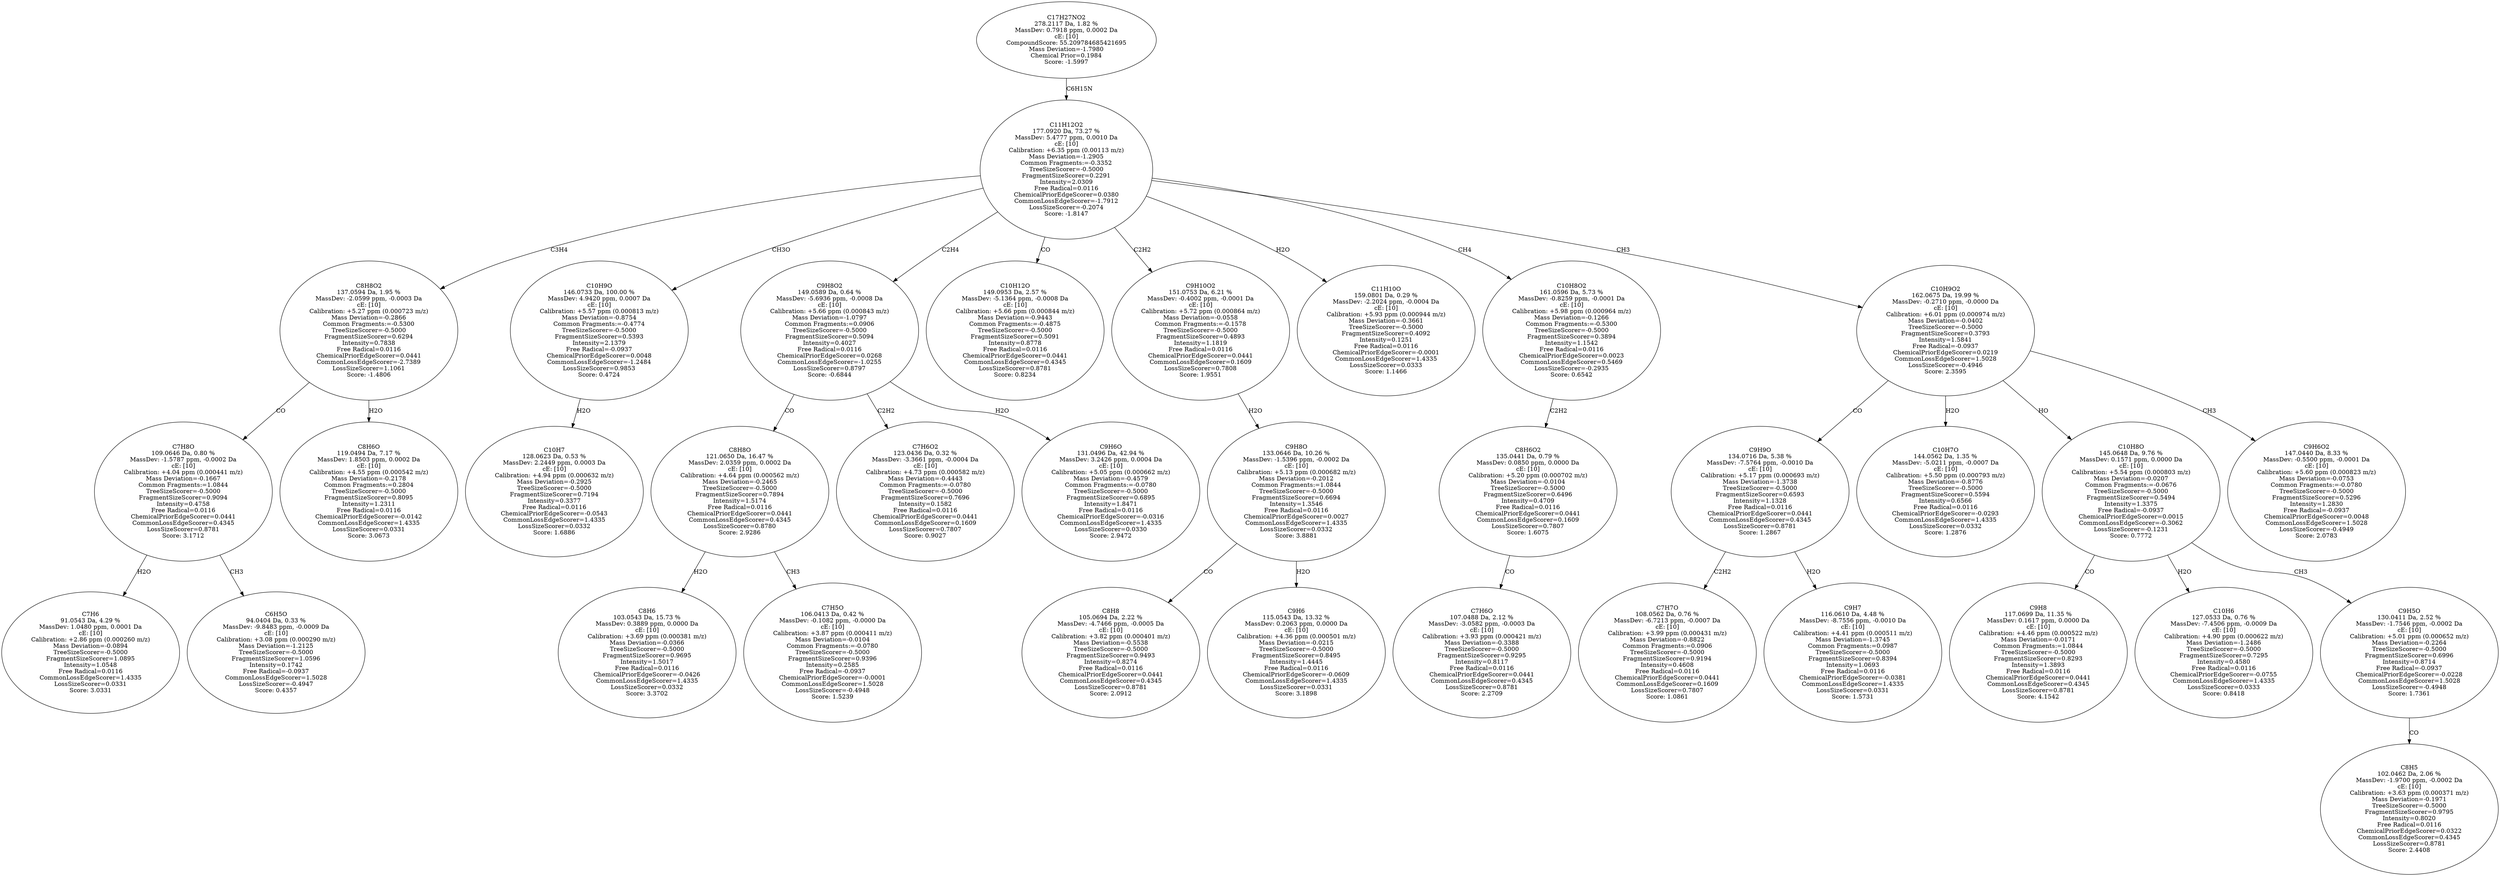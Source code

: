 strict digraph {
v1 [label="C7H6\n91.0543 Da, 4.29 %\nMassDev: 1.0480 ppm, 0.0001 Da\ncE: [10]\nCalibration: +2.86 ppm (0.000260 m/z)\nMass Deviation=-0.0894\nTreeSizeScorer=-0.5000\nFragmentSizeScorer=1.0895\nIntensity=1.0548\nFree Radical=0.0116\nCommonLossEdgeScorer=1.4335\nLossSizeScorer=0.0331\nScore: 3.0331"];
v2 [label="C6H5O\n94.0404 Da, 0.33 %\nMassDev: -9.8483 ppm, -0.0009 Da\ncE: [10]\nCalibration: +3.08 ppm (0.000290 m/z)\nMass Deviation=-1.2125\nTreeSizeScorer=-0.5000\nFragmentSizeScorer=1.0596\nIntensity=0.1742\nFree Radical=-0.0937\nCommonLossEdgeScorer=1.5028\nLossSizeScorer=-0.4947\nScore: 0.4357"];
v3 [label="C7H8O\n109.0646 Da, 0.80 %\nMassDev: -1.5787 ppm, -0.0002 Da\ncE: [10]\nCalibration: +4.04 ppm (0.000441 m/z)\nMass Deviation=-0.1667\nCommon Fragments:=1.0844\nTreeSizeScorer=-0.5000\nFragmentSizeScorer=0.9094\nIntensity=0.4758\nFree Radical=0.0116\nChemicalPriorEdgeScorer=0.0441\nCommonLossEdgeScorer=0.4345\nLossSizeScorer=0.8781\nScore: 3.1712"];
v4 [label="C8H6O\n119.0494 Da, 7.17 %\nMassDev: 1.8503 ppm, 0.0002 Da\ncE: [10]\nCalibration: +4.55 ppm (0.000542 m/z)\nMass Deviation=-0.2178\nCommon Fragments:=0.2804\nTreeSizeScorer=-0.5000\nFragmentSizeScorer=0.8095\nIntensity=1.2311\nFree Radical=0.0116\nChemicalPriorEdgeScorer=-0.0142\nCommonLossEdgeScorer=1.4335\nLossSizeScorer=0.0331\nScore: 3.0673"];
v5 [label="C8H8O2\n137.0594 Da, 1.95 %\nMassDev: -2.0599 ppm, -0.0003 Da\ncE: [10]\nCalibration: +5.27 ppm (0.000723 m/z)\nMass Deviation=-0.2866\nCommon Fragments:=-0.5300\nTreeSizeScorer=-0.5000\nFragmentSizeScorer=0.6294\nIntensity=0.7838\nFree Radical=0.0116\nChemicalPriorEdgeScorer=0.0441\nCommonLossEdgeScorer=-2.7389\nLossSizeScorer=1.1061\nScore: -1.4806"];
v6 [label="C10H7\n128.0623 Da, 0.53 %\nMassDev: 2.2449 ppm, 0.0003 Da\ncE: [10]\nCalibration: +4.94 ppm (0.000632 m/z)\nMass Deviation=-0.2925\nTreeSizeScorer=-0.5000\nFragmentSizeScorer=0.7194\nIntensity=0.3377\nFree Radical=0.0116\nChemicalPriorEdgeScorer=-0.0543\nCommonLossEdgeScorer=1.4335\nLossSizeScorer=0.0332\nScore: 1.6886"];
v7 [label="C10H9O\n146.0733 Da, 100.00 %\nMassDev: 4.9420 ppm, 0.0007 Da\ncE: [10]\nCalibration: +5.57 ppm (0.000813 m/z)\nMass Deviation=-0.8754\nCommon Fragments:=-0.4774\nTreeSizeScorer=-0.5000\nFragmentSizeScorer=0.5393\nIntensity=2.1379\nFree Radical=-0.0937\nChemicalPriorEdgeScorer=0.0048\nCommonLossEdgeScorer=-1.2484\nLossSizeScorer=0.9853\nScore: 0.4724"];
v8 [label="C8H6\n103.0543 Da, 15.73 %\nMassDev: 0.3889 ppm, 0.0000 Da\ncE: [10]\nCalibration: +3.69 ppm (0.000381 m/z)\nMass Deviation=-0.0366\nTreeSizeScorer=-0.5000\nFragmentSizeScorer=0.9695\nIntensity=1.5017\nFree Radical=0.0116\nChemicalPriorEdgeScorer=-0.0426\nCommonLossEdgeScorer=1.4335\nLossSizeScorer=0.0332\nScore: 3.3702"];
v9 [label="C7H5O\n106.0413 Da, 0.42 %\nMassDev: -0.1082 ppm, -0.0000 Da\ncE: [10]\nCalibration: +3.87 ppm (0.000411 m/z)\nMass Deviation=-0.0104\nCommon Fragments:=-0.0780\nTreeSizeScorer=-0.5000\nFragmentSizeScorer=0.9396\nIntensity=0.2585\nFree Radical=-0.0937\nChemicalPriorEdgeScorer=-0.0001\nCommonLossEdgeScorer=1.5028\nLossSizeScorer=-0.4948\nScore: 1.5239"];
v10 [label="C8H8O\n121.0650 Da, 16.47 %\nMassDev: 2.0359 ppm, 0.0002 Da\ncE: [10]\nCalibration: +4.64 ppm (0.000562 m/z)\nMass Deviation=-0.2465\nTreeSizeScorer=-0.5000\nFragmentSizeScorer=0.7894\nIntensity=1.5174\nFree Radical=0.0116\nChemicalPriorEdgeScorer=0.0441\nCommonLossEdgeScorer=0.4345\nLossSizeScorer=0.8780\nScore: 2.9286"];
v11 [label="C7H6O2\n123.0436 Da, 0.32 %\nMassDev: -3.3661 ppm, -0.0004 Da\ncE: [10]\nCalibration: +4.73 ppm (0.000582 m/z)\nMass Deviation=-0.4443\nCommon Fragments:=-0.0780\nTreeSizeScorer=-0.5000\nFragmentSizeScorer=0.7696\nIntensity=0.1582\nFree Radical=0.0116\nChemicalPriorEdgeScorer=0.0441\nCommonLossEdgeScorer=0.1609\nLossSizeScorer=0.7807\nScore: 0.9027"];
v12 [label="C9H6O\n131.0496 Da, 42.94 %\nMassDev: 3.2426 ppm, 0.0004 Da\ncE: [10]\nCalibration: +5.05 ppm (0.000662 m/z)\nMass Deviation=-0.4579\nCommon Fragments:=-0.0780\nTreeSizeScorer=-0.5000\nFragmentSizeScorer=0.6895\nIntensity=1.8471\nFree Radical=0.0116\nChemicalPriorEdgeScorer=-0.0316\nCommonLossEdgeScorer=1.4335\nLossSizeScorer=0.0330\nScore: 2.9472"];
v13 [label="C9H8O2\n149.0589 Da, 0.64 %\nMassDev: -5.6936 ppm, -0.0008 Da\ncE: [10]\nCalibration: +5.66 ppm (0.000843 m/z)\nMass Deviation=-1.0797\nCommon Fragments:=0.0906\nTreeSizeScorer=-0.5000\nFragmentSizeScorer=0.5094\nIntensity=0.4027\nFree Radical=0.0116\nChemicalPriorEdgeScorer=0.0268\nCommonLossEdgeScorer=-1.0255\nLossSizeScorer=0.8797\nScore: -0.6844"];
v14 [label="C10H12O\n149.0953 Da, 2.57 %\nMassDev: -5.1364 ppm, -0.0008 Da\ncE: [10]\nCalibration: +5.66 ppm (0.000844 m/z)\nMass Deviation=-0.9443\nCommon Fragments:=-0.4875\nTreeSizeScorer=-0.5000\nFragmentSizeScorer=0.5091\nIntensity=0.8778\nFree Radical=0.0116\nChemicalPriorEdgeScorer=0.0441\nCommonLossEdgeScorer=0.4345\nLossSizeScorer=0.8781\nScore: 0.8234"];
v15 [label="C8H8\n105.0694 Da, 2.22 %\nMassDev: -4.7466 ppm, -0.0005 Da\ncE: [10]\nCalibration: +3.82 ppm (0.000401 m/z)\nMass Deviation=-0.5538\nTreeSizeScorer=-0.5000\nFragmentSizeScorer=0.9493\nIntensity=0.8274\nFree Radical=0.0116\nChemicalPriorEdgeScorer=0.0441\nCommonLossEdgeScorer=0.4345\nLossSizeScorer=0.8781\nScore: 2.0912"];
v16 [label="C9H6\n115.0543 Da, 13.32 %\nMassDev: 0.2063 ppm, 0.0000 Da\ncE: [10]\nCalibration: +4.36 ppm (0.000501 m/z)\nMass Deviation=-0.0215\nTreeSizeScorer=-0.5000\nFragmentSizeScorer=0.8495\nIntensity=1.4445\nFree Radical=0.0116\nChemicalPriorEdgeScorer=-0.0609\nCommonLossEdgeScorer=1.4335\nLossSizeScorer=0.0331\nScore: 3.1898"];
v17 [label="C9H8O\n133.0646 Da, 10.26 %\nMassDev: -1.5396 ppm, -0.0002 Da\ncE: [10]\nCalibration: +5.13 ppm (0.000682 m/z)\nMass Deviation=-0.2012\nCommon Fragments:=1.0844\nTreeSizeScorer=-0.5000\nFragmentSizeScorer=0.6694\nIntensity=1.3546\nFree Radical=0.0116\nChemicalPriorEdgeScorer=0.0027\nCommonLossEdgeScorer=1.4335\nLossSizeScorer=0.0332\nScore: 3.8881"];
v18 [label="C9H10O2\n151.0753 Da, 6.21 %\nMassDev: -0.4002 ppm, -0.0001 Da\ncE: [10]\nCalibration: +5.72 ppm (0.000864 m/z)\nMass Deviation=-0.0558\nCommon Fragments:=-0.1578\nTreeSizeScorer=-0.5000\nFragmentSizeScorer=0.4893\nIntensity=1.1819\nFree Radical=0.0116\nChemicalPriorEdgeScorer=0.0441\nCommonLossEdgeScorer=0.1609\nLossSizeScorer=0.7808\nScore: 1.9551"];
v19 [label="C11H10O\n159.0801 Da, 0.29 %\nMassDev: -2.2024 ppm, -0.0004 Da\ncE: [10]\nCalibration: +5.93 ppm (0.000944 m/z)\nMass Deviation=-0.3661\nTreeSizeScorer=-0.5000\nFragmentSizeScorer=0.4092\nIntensity=0.1251\nFree Radical=0.0116\nChemicalPriorEdgeScorer=-0.0001\nCommonLossEdgeScorer=1.4335\nLossSizeScorer=0.0333\nScore: 1.1466"];
v20 [label="C7H6O\n107.0488 Da, 2.12 %\nMassDev: -3.0582 ppm, -0.0003 Da\ncE: [10]\nCalibration: +3.93 ppm (0.000421 m/z)\nMass Deviation=-0.3388\nTreeSizeScorer=-0.5000\nFragmentSizeScorer=0.9295\nIntensity=0.8117\nFree Radical=0.0116\nChemicalPriorEdgeScorer=0.0441\nCommonLossEdgeScorer=0.4345\nLossSizeScorer=0.8781\nScore: 2.2709"];
v21 [label="C8H6O2\n135.0441 Da, 0.79 %\nMassDev: 0.0850 ppm, 0.0000 Da\ncE: [10]\nCalibration: +5.20 ppm (0.000702 m/z)\nMass Deviation=-0.0104\nTreeSizeScorer=-0.5000\nFragmentSizeScorer=0.6496\nIntensity=0.4709\nFree Radical=0.0116\nChemicalPriorEdgeScorer=0.0441\nCommonLossEdgeScorer=0.1609\nLossSizeScorer=0.7807\nScore: 1.6075"];
v22 [label="C10H8O2\n161.0596 Da, 5.73 %\nMassDev: -0.8259 ppm, -0.0001 Da\ncE: [10]\nCalibration: +5.98 ppm (0.000964 m/z)\nMass Deviation=-0.1266\nCommon Fragments:=-0.5300\nTreeSizeScorer=-0.5000\nFragmentSizeScorer=0.3894\nIntensity=1.1542\nFree Radical=0.0116\nChemicalPriorEdgeScorer=0.0023\nCommonLossEdgeScorer=0.5469\nLossSizeScorer=-0.2935\nScore: 0.6542"];
v23 [label="C7H7O\n108.0562 Da, 0.76 %\nMassDev: -6.7213 ppm, -0.0007 Da\ncE: [10]\nCalibration: +3.99 ppm (0.000431 m/z)\nMass Deviation=-0.8822\nCommon Fragments:=0.0906\nTreeSizeScorer=-0.5000\nFragmentSizeScorer=0.9194\nIntensity=0.4608\nFree Radical=0.0116\nChemicalPriorEdgeScorer=0.0441\nCommonLossEdgeScorer=0.1609\nLossSizeScorer=0.7807\nScore: 1.0861"];
v24 [label="C9H7\n116.0610 Da, 4.48 %\nMassDev: -8.7556 ppm, -0.0010 Da\ncE: [10]\nCalibration: +4.41 ppm (0.000511 m/z)\nMass Deviation=-1.3745\nCommon Fragments:=0.0987\nTreeSizeScorer=-0.5000\nFragmentSizeScorer=0.8394\nIntensity=1.0693\nFree Radical=0.0116\nChemicalPriorEdgeScorer=-0.0381\nCommonLossEdgeScorer=1.4335\nLossSizeScorer=0.0331\nScore: 1.5731"];
v25 [label="C9H9O\n134.0716 Da, 5.38 %\nMassDev: -7.5764 ppm, -0.0010 Da\ncE: [10]\nCalibration: +5.17 ppm (0.000693 m/z)\nMass Deviation=-1.3738\nTreeSizeScorer=-0.5000\nFragmentSizeScorer=0.6593\nIntensity=1.1328\nFree Radical=0.0116\nChemicalPriorEdgeScorer=0.0441\nCommonLossEdgeScorer=0.4345\nLossSizeScorer=0.8781\nScore: 1.2867"];
v26 [label="C10H7O\n144.0562 Da, 1.35 %\nMassDev: -5.0211 ppm, -0.0007 Da\ncE: [10]\nCalibration: +5.50 ppm (0.000793 m/z)\nMass Deviation=-0.8776\nTreeSizeScorer=-0.5000\nFragmentSizeScorer=0.5594\nIntensity=0.6566\nFree Radical=0.0116\nChemicalPriorEdgeScorer=-0.0293\nCommonLossEdgeScorer=1.4335\nLossSizeScorer=0.0332\nScore: 1.2876"];
v27 [label="C9H8\n117.0699 Da, 11.35 %\nMassDev: 0.1617 ppm, 0.0000 Da\ncE: [10]\nCalibration: +4.46 ppm (0.000522 m/z)\nMass Deviation=-0.0171\nCommon Fragments:=1.0844\nTreeSizeScorer=-0.5000\nFragmentSizeScorer=0.8293\nIntensity=1.3893\nFree Radical=0.0116\nChemicalPriorEdgeScorer=0.0441\nCommonLossEdgeScorer=0.4345\nLossSizeScorer=0.8781\nScore: 4.1542"];
v28 [label="C10H6\n127.0533 Da, 0.76 %\nMassDev: -7.4506 ppm, -0.0009 Da\ncE: [10]\nCalibration: +4.90 ppm (0.000622 m/z)\nMass Deviation=-1.2486\nTreeSizeScorer=-0.5000\nFragmentSizeScorer=0.7295\nIntensity=0.4580\nFree Radical=0.0116\nChemicalPriorEdgeScorer=-0.0755\nCommonLossEdgeScorer=1.4335\nLossSizeScorer=0.0333\nScore: 0.8418"];
v29 [label="C8H5\n102.0462 Da, 2.06 %\nMassDev: -1.9700 ppm, -0.0002 Da\ncE: [10]\nCalibration: +3.63 ppm (0.000371 m/z)\nMass Deviation=-0.1971\nTreeSizeScorer=-0.5000\nFragmentSizeScorer=0.9795\nIntensity=0.8020\nFree Radical=0.0116\nChemicalPriorEdgeScorer=0.0322\nCommonLossEdgeScorer=0.4345\nLossSizeScorer=0.8781\nScore: 2.4408"];
v30 [label="C9H5O\n130.0411 Da, 2.52 %\nMassDev: -1.7546 ppm, -0.0002 Da\ncE: [10]\nCalibration: +5.01 ppm (0.000652 m/z)\nMass Deviation=-0.2264\nTreeSizeScorer=-0.5000\nFragmentSizeScorer=0.6996\nIntensity=0.8714\nFree Radical=-0.0937\nChemicalPriorEdgeScorer=-0.0228\nCommonLossEdgeScorer=1.5028\nLossSizeScorer=-0.4948\nScore: 1.7361"];
v31 [label="C10H8O\n145.0648 Da, 9.76 %\nMassDev: 0.1571 ppm, 0.0000 Da\ncE: [10]\nCalibration: +5.54 ppm (0.000803 m/z)\nMass Deviation=-0.0207\nCommon Fragments:=-0.0676\nTreeSizeScorer=-0.5000\nFragmentSizeScorer=0.5494\nIntensity=1.3375\nFree Radical=-0.0937\nChemicalPriorEdgeScorer=0.0015\nCommonLossEdgeScorer=-0.3062\nLossSizeScorer=-0.1231\nScore: 0.7772"];
v32 [label="C9H6O2\n147.0440 Da, 8.33 %\nMassDev: -0.5500 ppm, -0.0001 Da\ncE: [10]\nCalibration: +5.60 ppm (0.000823 m/z)\nMass Deviation=-0.0753\nCommon Fragments:=-0.0780\nTreeSizeScorer=-0.5000\nFragmentSizeScorer=0.5296\nIntensity=1.2830\nFree Radical=-0.0937\nChemicalPriorEdgeScorer=0.0048\nCommonLossEdgeScorer=1.5028\nLossSizeScorer=-0.4949\nScore: 2.0783"];
v33 [label="C10H9O2\n162.0675 Da, 19.99 %\nMassDev: -0.2710 ppm, -0.0000 Da\ncE: [10]\nCalibration: +6.01 ppm (0.000974 m/z)\nMass Deviation=-0.0402\nTreeSizeScorer=-0.5000\nFragmentSizeScorer=0.3793\nIntensity=1.5841\nFree Radical=-0.0937\nChemicalPriorEdgeScorer=0.0219\nCommonLossEdgeScorer=1.5028\nLossSizeScorer=-0.4946\nScore: 2.3595"];
v34 [label="C11H12O2\n177.0920 Da, 73.27 %\nMassDev: 5.4777 ppm, 0.0010 Da\ncE: [10]\nCalibration: +6.35 ppm (0.00113 m/z)\nMass Deviation=-1.2905\nCommon Fragments:=-0.3352\nTreeSizeScorer=-0.5000\nFragmentSizeScorer=0.2291\nIntensity=2.0309\nFree Radical=0.0116\nChemicalPriorEdgeScorer=0.0380\nCommonLossEdgeScorer=-1.7912\nLossSizeScorer=-0.2074\nScore: -1.8147"];
v35 [label="C17H27NO2\n278.2117 Da, 1.82 %\nMassDev: 0.7918 ppm, 0.0002 Da\ncE: [10]\nCompoundScore: 55.209784685421695\nMass Deviation=-1.7980\nChemical Prior=0.1984\nScore: -1.5997"];
v3 -> v1 [label="H2O"];
v3 -> v2 [label="CH3"];
v5 -> v3 [label="CO"];
v5 -> v4 [label="H2O"];
v34 -> v5 [label="C3H4"];
v7 -> v6 [label="H2O"];
v34 -> v7 [label="CH3O"];
v10 -> v8 [label="H2O"];
v10 -> v9 [label="CH3"];
v13 -> v10 [label="CO"];
v13 -> v11 [label="C2H2"];
v13 -> v12 [label="H2O"];
v34 -> v13 [label="C2H4"];
v34 -> v14 [label="CO"];
v17 -> v15 [label="CO"];
v17 -> v16 [label="H2O"];
v18 -> v17 [label="H2O"];
v34 -> v18 [label="C2H2"];
v34 -> v19 [label="H2O"];
v21 -> v20 [label="CO"];
v22 -> v21 [label="C2H2"];
v34 -> v22 [label="CH4"];
v25 -> v23 [label="C2H2"];
v25 -> v24 [label="H2O"];
v33 -> v25 [label="CO"];
v33 -> v26 [label="H2O"];
v31 -> v27 [label="CO"];
v31 -> v28 [label="H2O"];
v30 -> v29 [label="CO"];
v31 -> v30 [label="CH3"];
v33 -> v31 [label="HO"];
v33 -> v32 [label="CH3"];
v34 -> v33 [label="CH3"];
v35 -> v34 [label="C6H15N"];
}